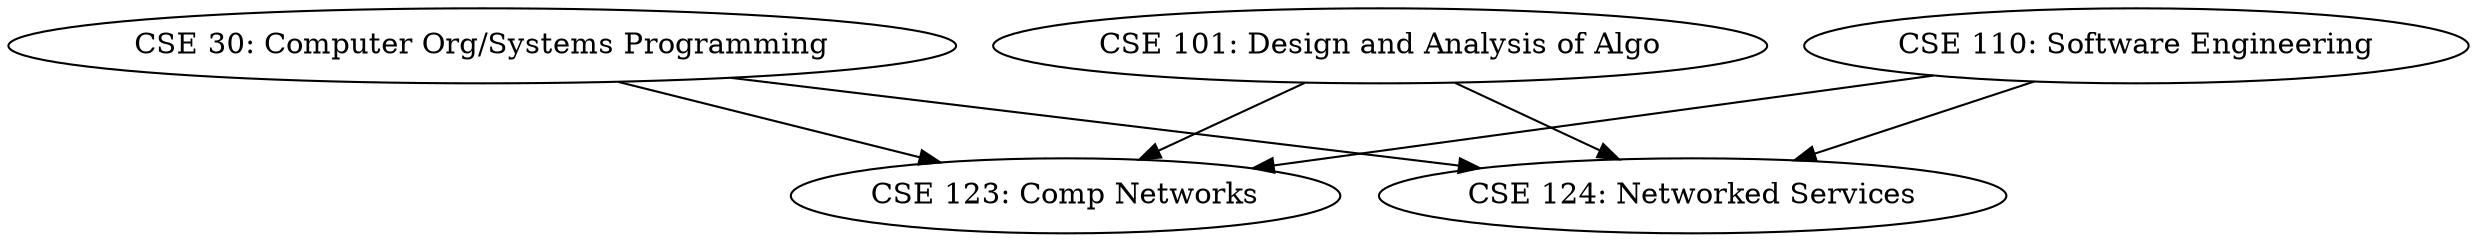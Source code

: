 digraph {
"CSE 30: Computer Org/Systems Programming"-> {"CSE 123: Comp Networks", "CSE 124: Networked Services"};

"CSE 101: Design and Analysis of Algo" -> {"CSE 123: Comp Networks", "CSE 124: Networked Services"};
"CSE 110: Software Engineering" -> {"CSE 123: Comp Networks", "CSE 124: Networked Services"};
}